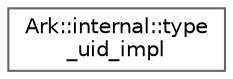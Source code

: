 digraph "Graphical Class Hierarchy"
{
 // INTERACTIVE_SVG=YES
 // LATEX_PDF_SIZE
  bgcolor="transparent";
  edge [fontname=Helvetica,fontsize=10,labelfontname=Helvetica,labelfontsize=10];
  node [fontname=Helvetica,fontsize=10,shape=box,height=0.2,width=0.4];
  rankdir="LR";
  Node0 [label="Ark::internal::type\l_uid_impl",height=0.2,width=0.4,color="grey40", fillcolor="white", style="filled",URL="$d3/d7a/structArk_1_1internal_1_1type__uid__impl.html",tooltip=" "];
}
